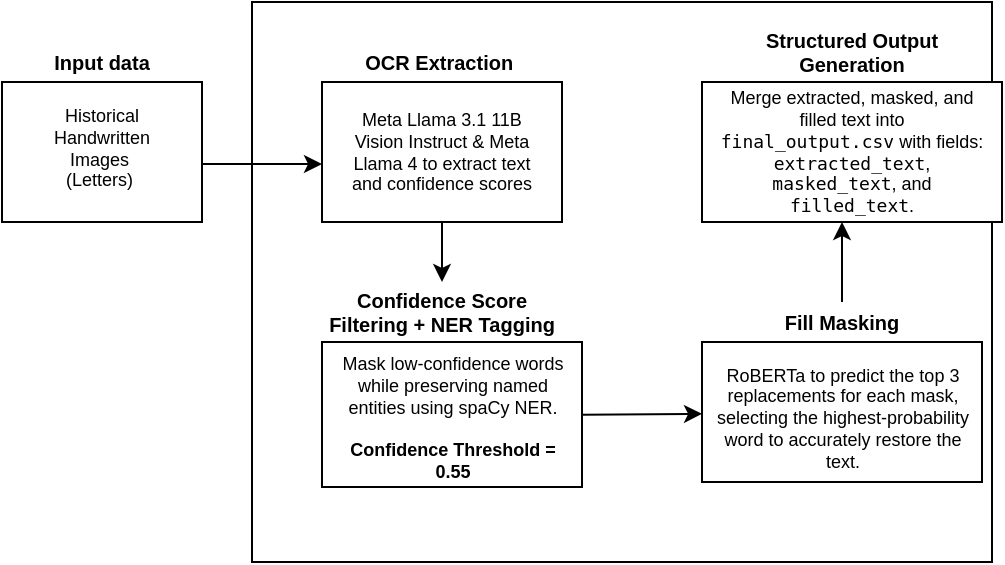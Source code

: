 <mxfile version="26.2.14">
  <diagram name="Page-1" id="Rm9Mzx5MZPHw29uNUsY4">
    <mxGraphModel dx="582" dy="368" grid="1" gridSize="10" guides="1" tooltips="1" connect="1" arrows="1" fold="1" page="1" pageScale="1" pageWidth="827" pageHeight="1169" math="0" shadow="0">
      <root>
        <mxCell id="0" />
        <mxCell id="1" parent="0" />
        <mxCell id="MpDEyv8cJ5t634f4Yrty-10" value="" style="rounded=0;whiteSpace=wrap;html=1;" vertex="1" parent="1">
          <mxGeometry x="215" y="240" width="370" height="280" as="geometry" />
        </mxCell>
        <mxCell id="MpDEyv8cJ5t634f4Yrty-1" value="" style="rounded=0;whiteSpace=wrap;html=1;" vertex="1" parent="1">
          <mxGeometry x="90" y="280" width="100" height="70" as="geometry" />
        </mxCell>
        <mxCell id="MpDEyv8cJ5t634f4Yrty-2" value="Historical Handwritten Images&amp;nbsp;&lt;div&gt;&lt;span style=&quot;background-color: transparent; color: light-dark(rgb(0, 0, 0), rgb(255, 255, 255));&quot;&gt;(Letters)&amp;nbsp;&lt;/span&gt;&lt;/div&gt;" style="text;html=1;align=center;verticalAlign=middle;whiteSpace=wrap;rounded=0;fontSize=9;" vertex="1" parent="1">
          <mxGeometry x="110" y="297.5" width="60" height="30" as="geometry" />
        </mxCell>
        <mxCell id="MpDEyv8cJ5t634f4Yrty-3" value="Input data" style="text;html=1;align=center;verticalAlign=middle;whiteSpace=wrap;rounded=0;fontStyle=1;fontSize=10;" vertex="1" parent="1">
          <mxGeometry x="110" y="260" width="60" height="20" as="geometry" />
        </mxCell>
        <mxCell id="MpDEyv8cJ5t634f4Yrty-5" value="" style="rounded=0;whiteSpace=wrap;html=1;" vertex="1" parent="1">
          <mxGeometry x="250" y="280" width="120" height="70" as="geometry" />
        </mxCell>
        <mxCell id="MpDEyv8cJ5t634f4Yrty-7" value="OCR Extraction&amp;nbsp;" style="text;html=1;align=center;verticalAlign=middle;whiteSpace=wrap;rounded=0;fontStyle=1;fontSize=10;" vertex="1" parent="1">
          <mxGeometry x="250" y="260" width="120" height="20" as="geometry" />
        </mxCell>
        <mxCell id="MpDEyv8cJ5t634f4Yrty-8" value="Meta Llama 3.1 11B Vision Instruct &amp;amp; Meta Llama 4 to extract text and confidence scores" style="text;html=1;align=center;verticalAlign=middle;whiteSpace=wrap;rounded=0;fontSize=9;" vertex="1" parent="1">
          <mxGeometry x="256.25" y="302.5" width="107.5" height="25" as="geometry" />
        </mxCell>
        <mxCell id="MpDEyv8cJ5t634f4Yrty-12" value="" style="rounded=0;whiteSpace=wrap;html=1;" vertex="1" parent="1">
          <mxGeometry x="250" y="410" width="130" height="72.5" as="geometry" />
        </mxCell>
        <mxCell id="MpDEyv8cJ5t634f4Yrty-14" value="" style="endArrow=classic;html=1;rounded=0;" edge="1" parent="1">
          <mxGeometry width="50" height="50" relative="1" as="geometry">
            <mxPoint x="190" y="321" as="sourcePoint" />
            <mxPoint x="250" y="321" as="targetPoint" />
          </mxGeometry>
        </mxCell>
        <mxCell id="MpDEyv8cJ5t634f4Yrty-16" value="" style="endArrow=classic;html=1;rounded=0;exitX=0.5;exitY=1;exitDx=0;exitDy=0;" edge="1" parent="1" source="MpDEyv8cJ5t634f4Yrty-5" target="MpDEyv8cJ5t634f4Yrty-15">
          <mxGeometry width="50" height="50" relative="1" as="geometry">
            <mxPoint x="310" y="350" as="sourcePoint" />
            <mxPoint x="310" y="390" as="targetPoint" />
          </mxGeometry>
        </mxCell>
        <mxCell id="MpDEyv8cJ5t634f4Yrty-15" value="Confidence Score Filtering + NER Tagging" style="text;html=1;align=center;verticalAlign=middle;whiteSpace=wrap;rounded=0;fontStyle=1;fontSize=10;" vertex="1" parent="1">
          <mxGeometry x="250" y="380" width="120" height="30" as="geometry" />
        </mxCell>
        <mxCell id="MpDEyv8cJ5t634f4Yrty-17" value="Mask low-confidence words while preserving named entities using spaCy NER.&lt;br&gt;&lt;br&gt;&lt;b&gt;Confidence Threshold = 0.55&lt;/b&gt;" style="text;html=1;align=center;verticalAlign=middle;whiteSpace=wrap;rounded=0;fontSize=9;" vertex="1" parent="1">
          <mxGeometry x="255.62" y="420" width="118.75" height="55" as="geometry" />
        </mxCell>
        <mxCell id="MpDEyv8cJ5t634f4Yrty-23" value="" style="rounded=0;whiteSpace=wrap;html=1;" vertex="1" parent="1">
          <mxGeometry x="440" y="410" width="140" height="70" as="geometry" />
        </mxCell>
        <mxCell id="MpDEyv8cJ5t634f4Yrty-24" value="Fill Masking" style="text;html=1;align=center;verticalAlign=middle;whiteSpace=wrap;rounded=0;fontStyle=1;fontSize=10;" vertex="1" parent="1">
          <mxGeometry x="450" y="390" width="120" height="20" as="geometry" />
        </mxCell>
        <mxCell id="MpDEyv8cJ5t634f4Yrty-25" value="RoBERTa to predict the top 3 replacements for each mask, selecting the highest-probability word to accurately restore the text." style="text;html=1;align=center;verticalAlign=middle;whiteSpace=wrap;rounded=0;fontSize=9;" vertex="1" parent="1">
          <mxGeometry x="443.5" y="430" width="133" height="35" as="geometry" />
        </mxCell>
        <mxCell id="MpDEyv8cJ5t634f4Yrty-28" value="" style="endArrow=classic;html=1;rounded=0;entryX=-0.023;entryY=0.629;entryDx=0;entryDy=0;entryPerimeter=0;" edge="1" parent="1">
          <mxGeometry width="50" height="50" relative="1" as="geometry">
            <mxPoint x="379.56" y="446.39" as="sourcePoint" />
            <mxPoint x="440.001" y="445.905" as="targetPoint" />
          </mxGeometry>
        </mxCell>
        <mxCell id="MpDEyv8cJ5t634f4Yrty-30" value="" style="rounded=0;whiteSpace=wrap;html=1;" vertex="1" parent="1">
          <mxGeometry x="440" y="280" width="150" height="70" as="geometry" />
        </mxCell>
        <mxCell id="MpDEyv8cJ5t634f4Yrty-31" value="" style="endArrow=classic;html=1;rounded=0;exitX=0.5;exitY=0;exitDx=0;exitDy=0;" edge="1" parent="1" source="MpDEyv8cJ5t634f4Yrty-24">
          <mxGeometry width="50" height="50" relative="1" as="geometry">
            <mxPoint x="420" y="330" as="sourcePoint" />
            <mxPoint x="510" y="350" as="targetPoint" />
          </mxGeometry>
        </mxCell>
        <mxCell id="MpDEyv8cJ5t634f4Yrty-32" value="Merge extracted, masked, and filled text into &lt;code data-start=&quot;75&quot; data-end=&quot;93&quot;&gt;final_output.csv&lt;/code&gt; with fields: &lt;code data-start=&quot;107&quot; data-end=&quot;123&quot;&gt;extracted_text&lt;/code&gt;, &lt;code data-start=&quot;125&quot; data-end=&quot;138&quot;&gt;masked_text&lt;/code&gt;, and &lt;code data-start=&quot;144&quot; data-end=&quot;157&quot;&gt;filled_text&lt;/code&gt;." style="text;html=1;align=center;verticalAlign=middle;whiteSpace=wrap;rounded=0;fontSize=9;" vertex="1" parent="1">
          <mxGeometry x="445" y="305" width="140" height="20" as="geometry" />
        </mxCell>
        <mxCell id="MpDEyv8cJ5t634f4Yrty-33" value="Structured Output Generation" style="text;html=1;align=center;verticalAlign=middle;whiteSpace=wrap;rounded=0;fontStyle=1;fontSize=10;" vertex="1" parent="1">
          <mxGeometry x="455" y="250" width="120" height="30" as="geometry" />
        </mxCell>
      </root>
    </mxGraphModel>
  </diagram>
</mxfile>
